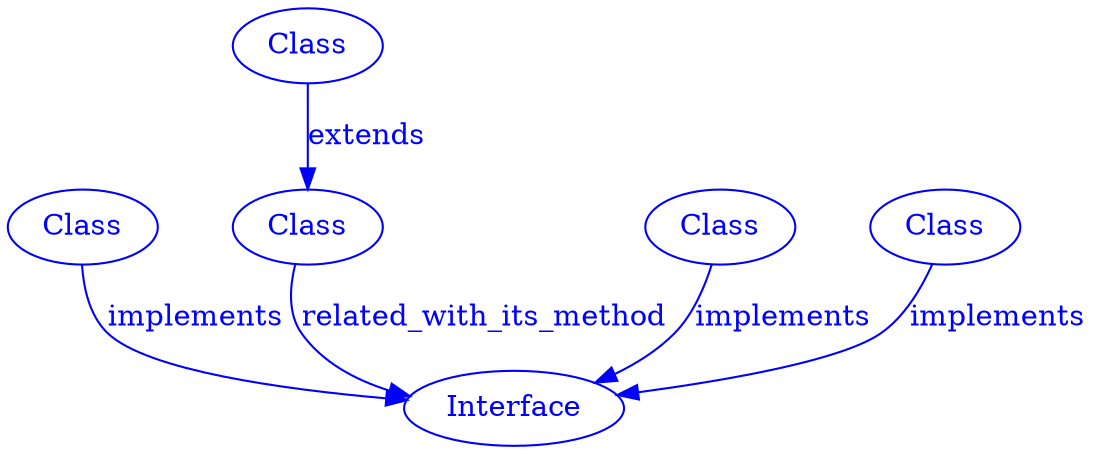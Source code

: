 digraph SubdueGraph {
  5 [label="Class",color=blue,fontcolor=blue];
  44 [label="Interface",color=blue,fontcolor=blue];
  106 [label="Class",color=blue,fontcolor=blue];
  217 [label="Class",color=blue,fontcolor=blue];
  259 [label="Class",color=blue,fontcolor=blue];
  452 [label="Class",color=blue,fontcolor=blue];
  5 -> 44 [label="implements",color=blue,fontcolor=blue];
  217 -> 44 [label="implements",color=blue,fontcolor=blue];
  259 -> 44 [label="implements",color=blue,fontcolor=blue];
  452 -> 106 [label="extends",color=blue,fontcolor=blue];
  106 -> 44 [label="related_with_its_method",color=blue,fontcolor=blue];
}
